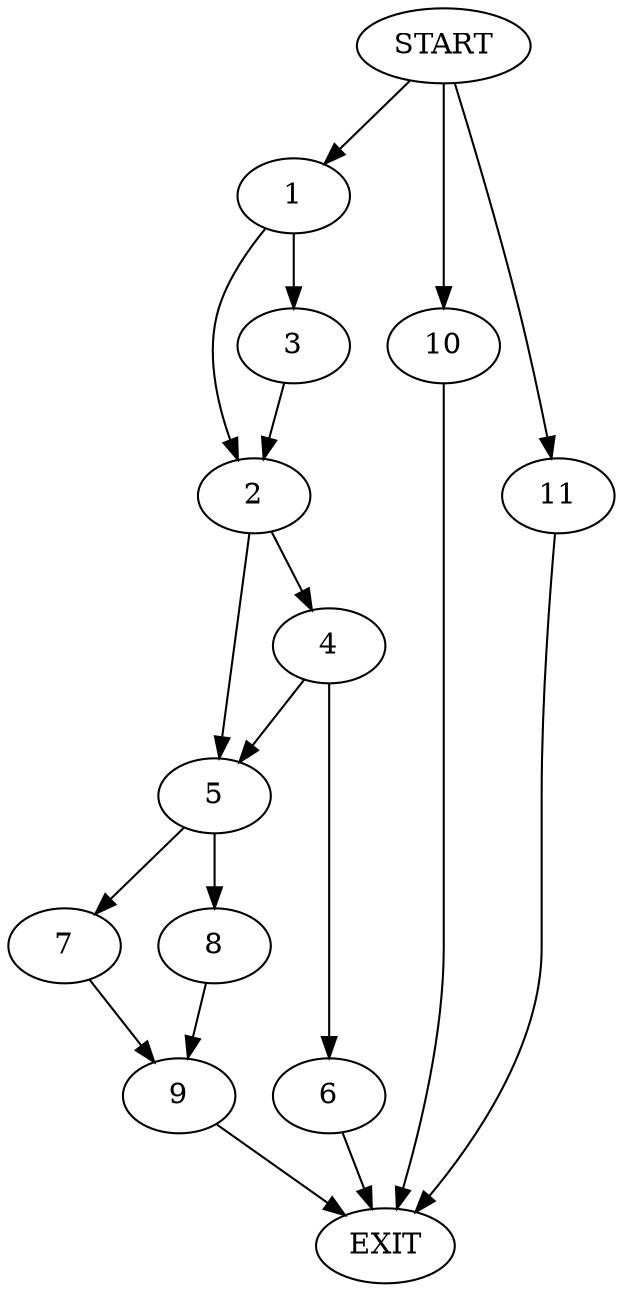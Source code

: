 digraph {
0 [label="START"]
12 [label="EXIT"]
0 -> 1
1 -> 2
1 -> 3
2 -> 4
2 -> 5
3 -> 2
4 -> 6
4 -> 5
5 -> 7
5 -> 8
6 -> 12
7 -> 9
8 -> 9
0 -> 10
10 -> 12
0 -> 11
11 -> 12
9 -> 12
}
